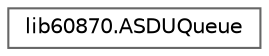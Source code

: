 digraph "Graphical Class Hierarchy"
{
 // LATEX_PDF_SIZE
  bgcolor="transparent";
  edge [fontname=Helvetica,fontsize=10,labelfontname=Helvetica,labelfontsize=10];
  node [fontname=Helvetica,fontsize=10,shape=box,height=0.2,width=0.4];
  rankdir="LR";
  Node0 [id="Node000000",label="lib60870.ASDUQueue",height=0.2,width=0.4,color="grey40", fillcolor="white", style="filled",URL="$classlib60870_1_1_a_s_d_u_queue.html",tooltip=" "];
}
